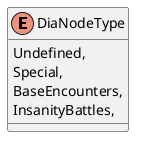 @startuml
enum DiaNodeType {
    Undefined,
    Special,
    BaseEncounters,
    InsanityBattles,
}
@enduml
